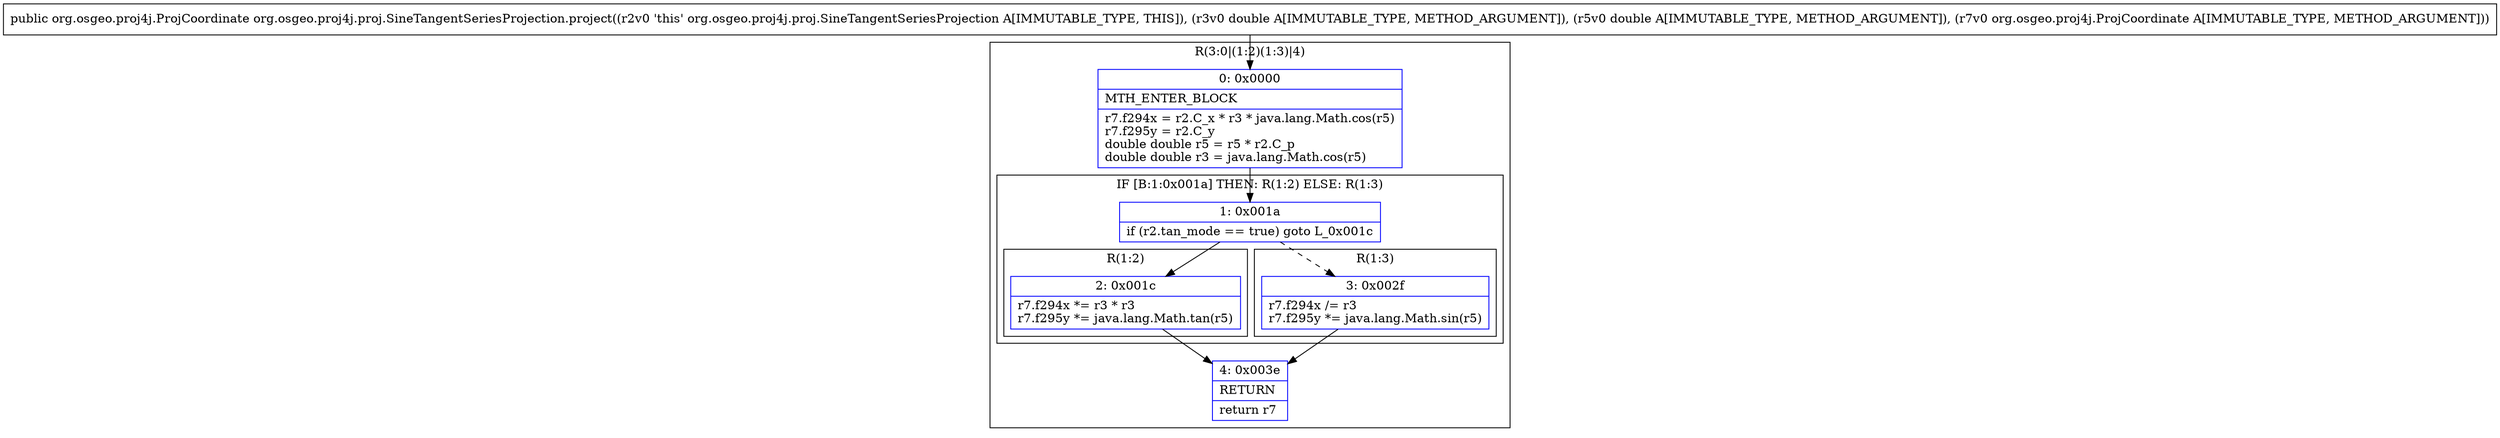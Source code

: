 digraph "CFG fororg.osgeo.proj4j.proj.SineTangentSeriesProjection.project(DDLorg\/osgeo\/proj4j\/ProjCoordinate;)Lorg\/osgeo\/proj4j\/ProjCoordinate;" {
subgraph cluster_Region_1841644363 {
label = "R(3:0|(1:2)(1:3)|4)";
node [shape=record,color=blue];
Node_0 [shape=record,label="{0\:\ 0x0000|MTH_ENTER_BLOCK\l|r7.f294x = r2.C_x * r3 * java.lang.Math.cos(r5)\lr7.f295y = r2.C_y\ldouble double r5 = r5 * r2.C_p\ldouble double r3 = java.lang.Math.cos(r5)\l}"];
subgraph cluster_IfRegion_713163058 {
label = "IF [B:1:0x001a] THEN: R(1:2) ELSE: R(1:3)";
node [shape=record,color=blue];
Node_1 [shape=record,label="{1\:\ 0x001a|if (r2.tan_mode == true) goto L_0x001c\l}"];
subgraph cluster_Region_1861582298 {
label = "R(1:2)";
node [shape=record,color=blue];
Node_2 [shape=record,label="{2\:\ 0x001c|r7.f294x *= r3 * r3\lr7.f295y *= java.lang.Math.tan(r5)\l}"];
}
subgraph cluster_Region_631059647 {
label = "R(1:3)";
node [shape=record,color=blue];
Node_3 [shape=record,label="{3\:\ 0x002f|r7.f294x \/= r3\lr7.f295y *= java.lang.Math.sin(r5)\l}"];
}
}
Node_4 [shape=record,label="{4\:\ 0x003e|RETURN\l|return r7\l}"];
}
MethodNode[shape=record,label="{public org.osgeo.proj4j.ProjCoordinate org.osgeo.proj4j.proj.SineTangentSeriesProjection.project((r2v0 'this' org.osgeo.proj4j.proj.SineTangentSeriesProjection A[IMMUTABLE_TYPE, THIS]), (r3v0 double A[IMMUTABLE_TYPE, METHOD_ARGUMENT]), (r5v0 double A[IMMUTABLE_TYPE, METHOD_ARGUMENT]), (r7v0 org.osgeo.proj4j.ProjCoordinate A[IMMUTABLE_TYPE, METHOD_ARGUMENT])) }"];
MethodNode -> Node_0;
Node_0 -> Node_1;
Node_1 -> Node_2;
Node_1 -> Node_3[style=dashed];
Node_2 -> Node_4;
Node_3 -> Node_4;
}

